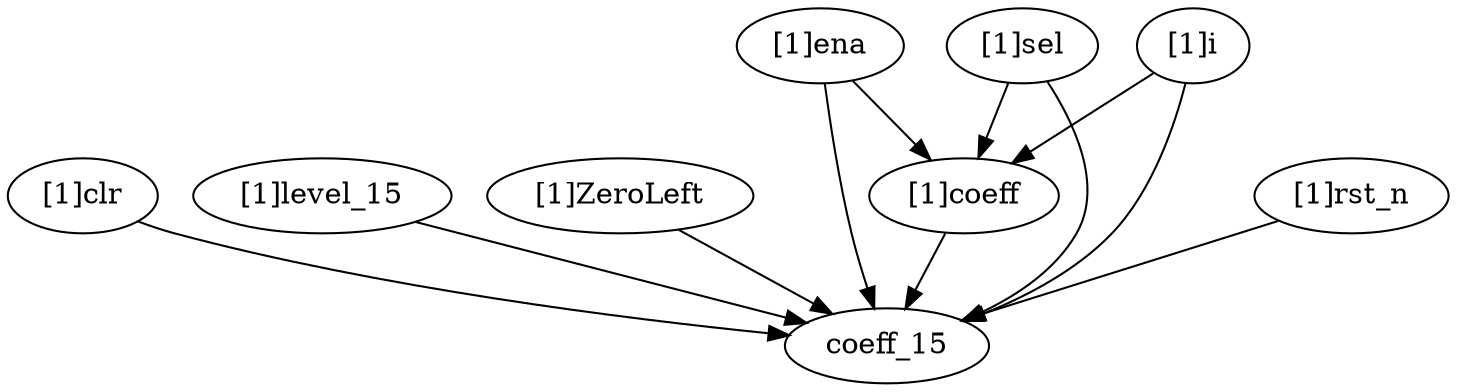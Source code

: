 strict digraph "" {
	"[1]clr"	 [complexity=2,
		importance=0.0909913361098,
		rank=0.0454956680549];
	coeff_15	 [complexity=0,
		importance=0.0250433246555,
		rank=0.0];
	"[1]clr" -> coeff_15;
	"[1]level_15"	 [complexity=2,
		importance=0.0409046867987,
		rank=0.0204523433993];
	"[1]level_15" -> coeff_15;
	"[1]ZeroLeft"	 [complexity=5,
		importance=0.123648852329,
		rank=0.0247297704658];
	"[1]ZeroLeft" -> coeff_15;
	"[1]ena"	 [complexity=4,
		importance=1.86510807928,
		rank=0.46627701982];
	"[1]ena" -> coeff_15;
	"[1]coeff"	 [complexity=2,
		importance=0.108779218655,
		rank=0.0543896093275];
	"[1]ena" -> "[1]coeff";
	"[1]sel"	 [complexity=4,
		importance=1.86510807928,
		rank=0.46627701982];
	"[1]sel" -> coeff_15;
	"[1]sel" -> "[1]coeff";
	"[1]coeff" -> coeff_15;
	"[1]i"	 [complexity=3,
		importance=1.75632886062,
		rank=0.585442953541];
	"[1]i" -> coeff_15;
	"[1]i" -> "[1]coeff";
	"[1]rst_n"	 [complexity=1,
		importance=0.116034660765,
		rank=0.116034660765];
	"[1]rst_n" -> coeff_15;
}
